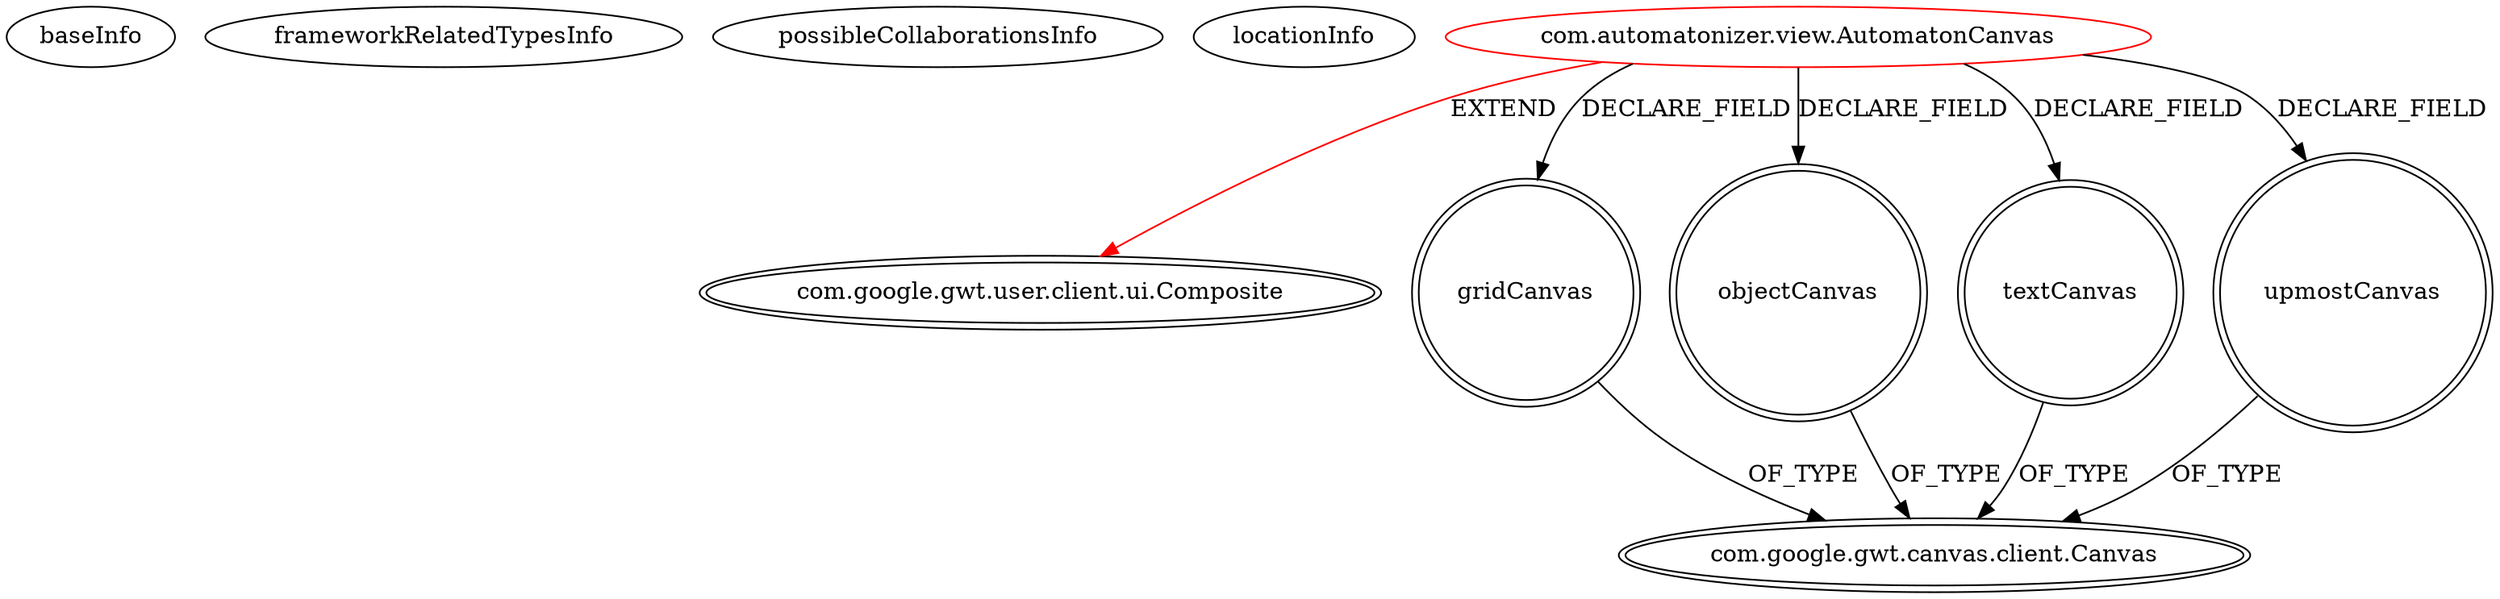 digraph {
baseInfo[graphId=168,category="extension_graph",isAnonymous=false,possibleRelation=false]
frameworkRelatedTypesInfo[0="com.google.gwt.user.client.ui.Composite"]
possibleCollaborationsInfo[]
locationInfo[projectName="Gregoor-automatonizer",filePath="/Gregoor-automatonizer/automatonizer-master/src/com/automatonizer/view/AutomatonCanvas.java",contextSignature="AutomatonCanvas",graphId="168"]
0[label="com.automatonizer.view.AutomatonCanvas",vertexType="ROOT_CLIENT_CLASS_DECLARATION",isFrameworkType=false,color=red]
1[label="com.google.gwt.user.client.ui.Composite",vertexType="FRAMEWORK_CLASS_TYPE",isFrameworkType=true,peripheries=2]
2[label="gridCanvas",vertexType="FIELD_DECLARATION",isFrameworkType=true,peripheries=2,shape=circle]
3[label="com.google.gwt.canvas.client.Canvas",vertexType="FRAMEWORK_CLASS_TYPE",isFrameworkType=true,peripheries=2]
4[label="objectCanvas",vertexType="FIELD_DECLARATION",isFrameworkType=true,peripheries=2,shape=circle]
6[label="textCanvas",vertexType="FIELD_DECLARATION",isFrameworkType=true,peripheries=2,shape=circle]
8[label="upmostCanvas",vertexType="FIELD_DECLARATION",isFrameworkType=true,peripheries=2,shape=circle]
0->1[label="EXTEND",color=red]
0->2[label="DECLARE_FIELD"]
2->3[label="OF_TYPE"]
0->4[label="DECLARE_FIELD"]
4->3[label="OF_TYPE"]
0->6[label="DECLARE_FIELD"]
6->3[label="OF_TYPE"]
0->8[label="DECLARE_FIELD"]
8->3[label="OF_TYPE"]
}

